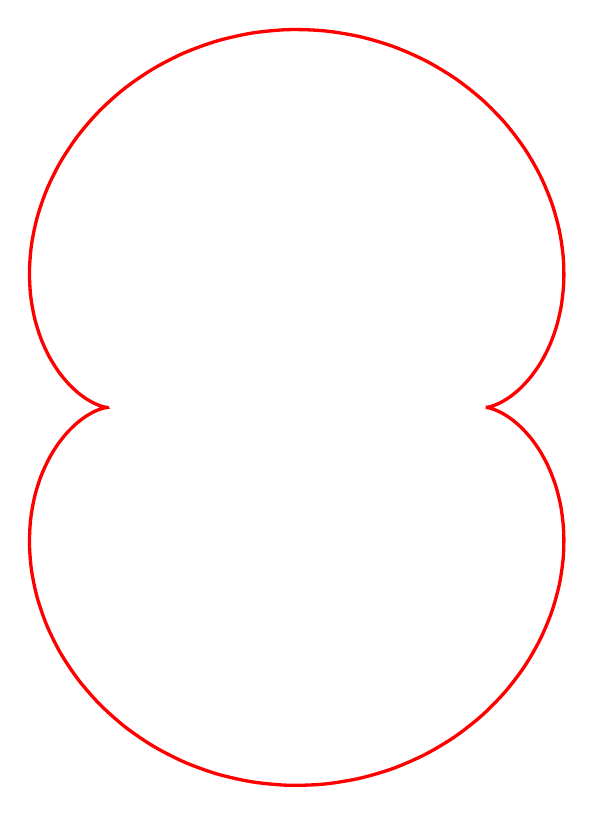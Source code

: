 ﻿% https://tex.stackexchange.com/questions/584931/
% Answer by 'gernot'
\begin{tikzpicture}[scale=1.2]

\newcommand*{\angA}{30}
\newcommand*{\rA}{2.0}
\newcommand*{\rB}{1.0}

% define the equations for P(x,y)
\pgfmathsetmacro{\epicycloidX}%
{((\rA+\rB)*cos(\angA))-(\rB*cos((\rA+\rB)/(\rB)*\angA))}
\pgfmathsetmacro{\epicycloidY}%
{((\rA+\rB)*sin(\angA))-(\rB*sin((\rA+\rB)/(\rB)*\angA))}
              % show the angle phi

\draw[red,very thick,domain=0*pi:2*pi,smooth, samples=100]
plot[smooth]
(
{((\rA+\rB)*cos(\x r))-(\rB*cos(\x*((\rA+\rB)/\rB) r))},
{((\rA+\rB)*sin(\x r))-(\rB*sin(\x*((\rA+\rB)/\rB) r))}
);

\end{tikzpicture}